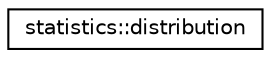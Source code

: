 digraph "Graphical Class Hierarchy"
{
  edge [fontname="Helvetica",fontsize="10",labelfontname="Helvetica",labelfontsize="10"];
  node [fontname="Helvetica",fontsize="10",shape=record];
  rankdir="LR";
  Node1 [label="statistics::distribution",height=0.2,width=0.4,color="black", fillcolor="white", style="filled",URL="$classstatistics_1_1distribution.html"];
}
